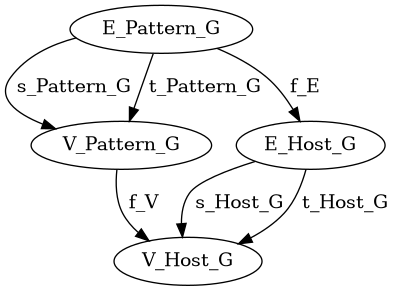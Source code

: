 @startuml
digraph Diagram {
  "E_Pattern_G";
  "V_Pattern_G";
  "E_Host_G";
  "V_Host_G";
  "E_Pattern_G"->"E_Host_G" [label=" f_E"];
  "V_Pattern_G"->"V_Host_G" [label=" f_V"];
  "E_Pattern_G"->"V_Pattern_G" [label=" s_Pattern_G"];
  "E_Pattern_G"->"V_Pattern_G" [label=" t_Pattern_G"];
  "E_Host_G"->"V_Host_G" [label=" s_Host_G"];
  "E_Host_G"->"V_Host_G" [label=" t_Host_G"];
}
@enduml
